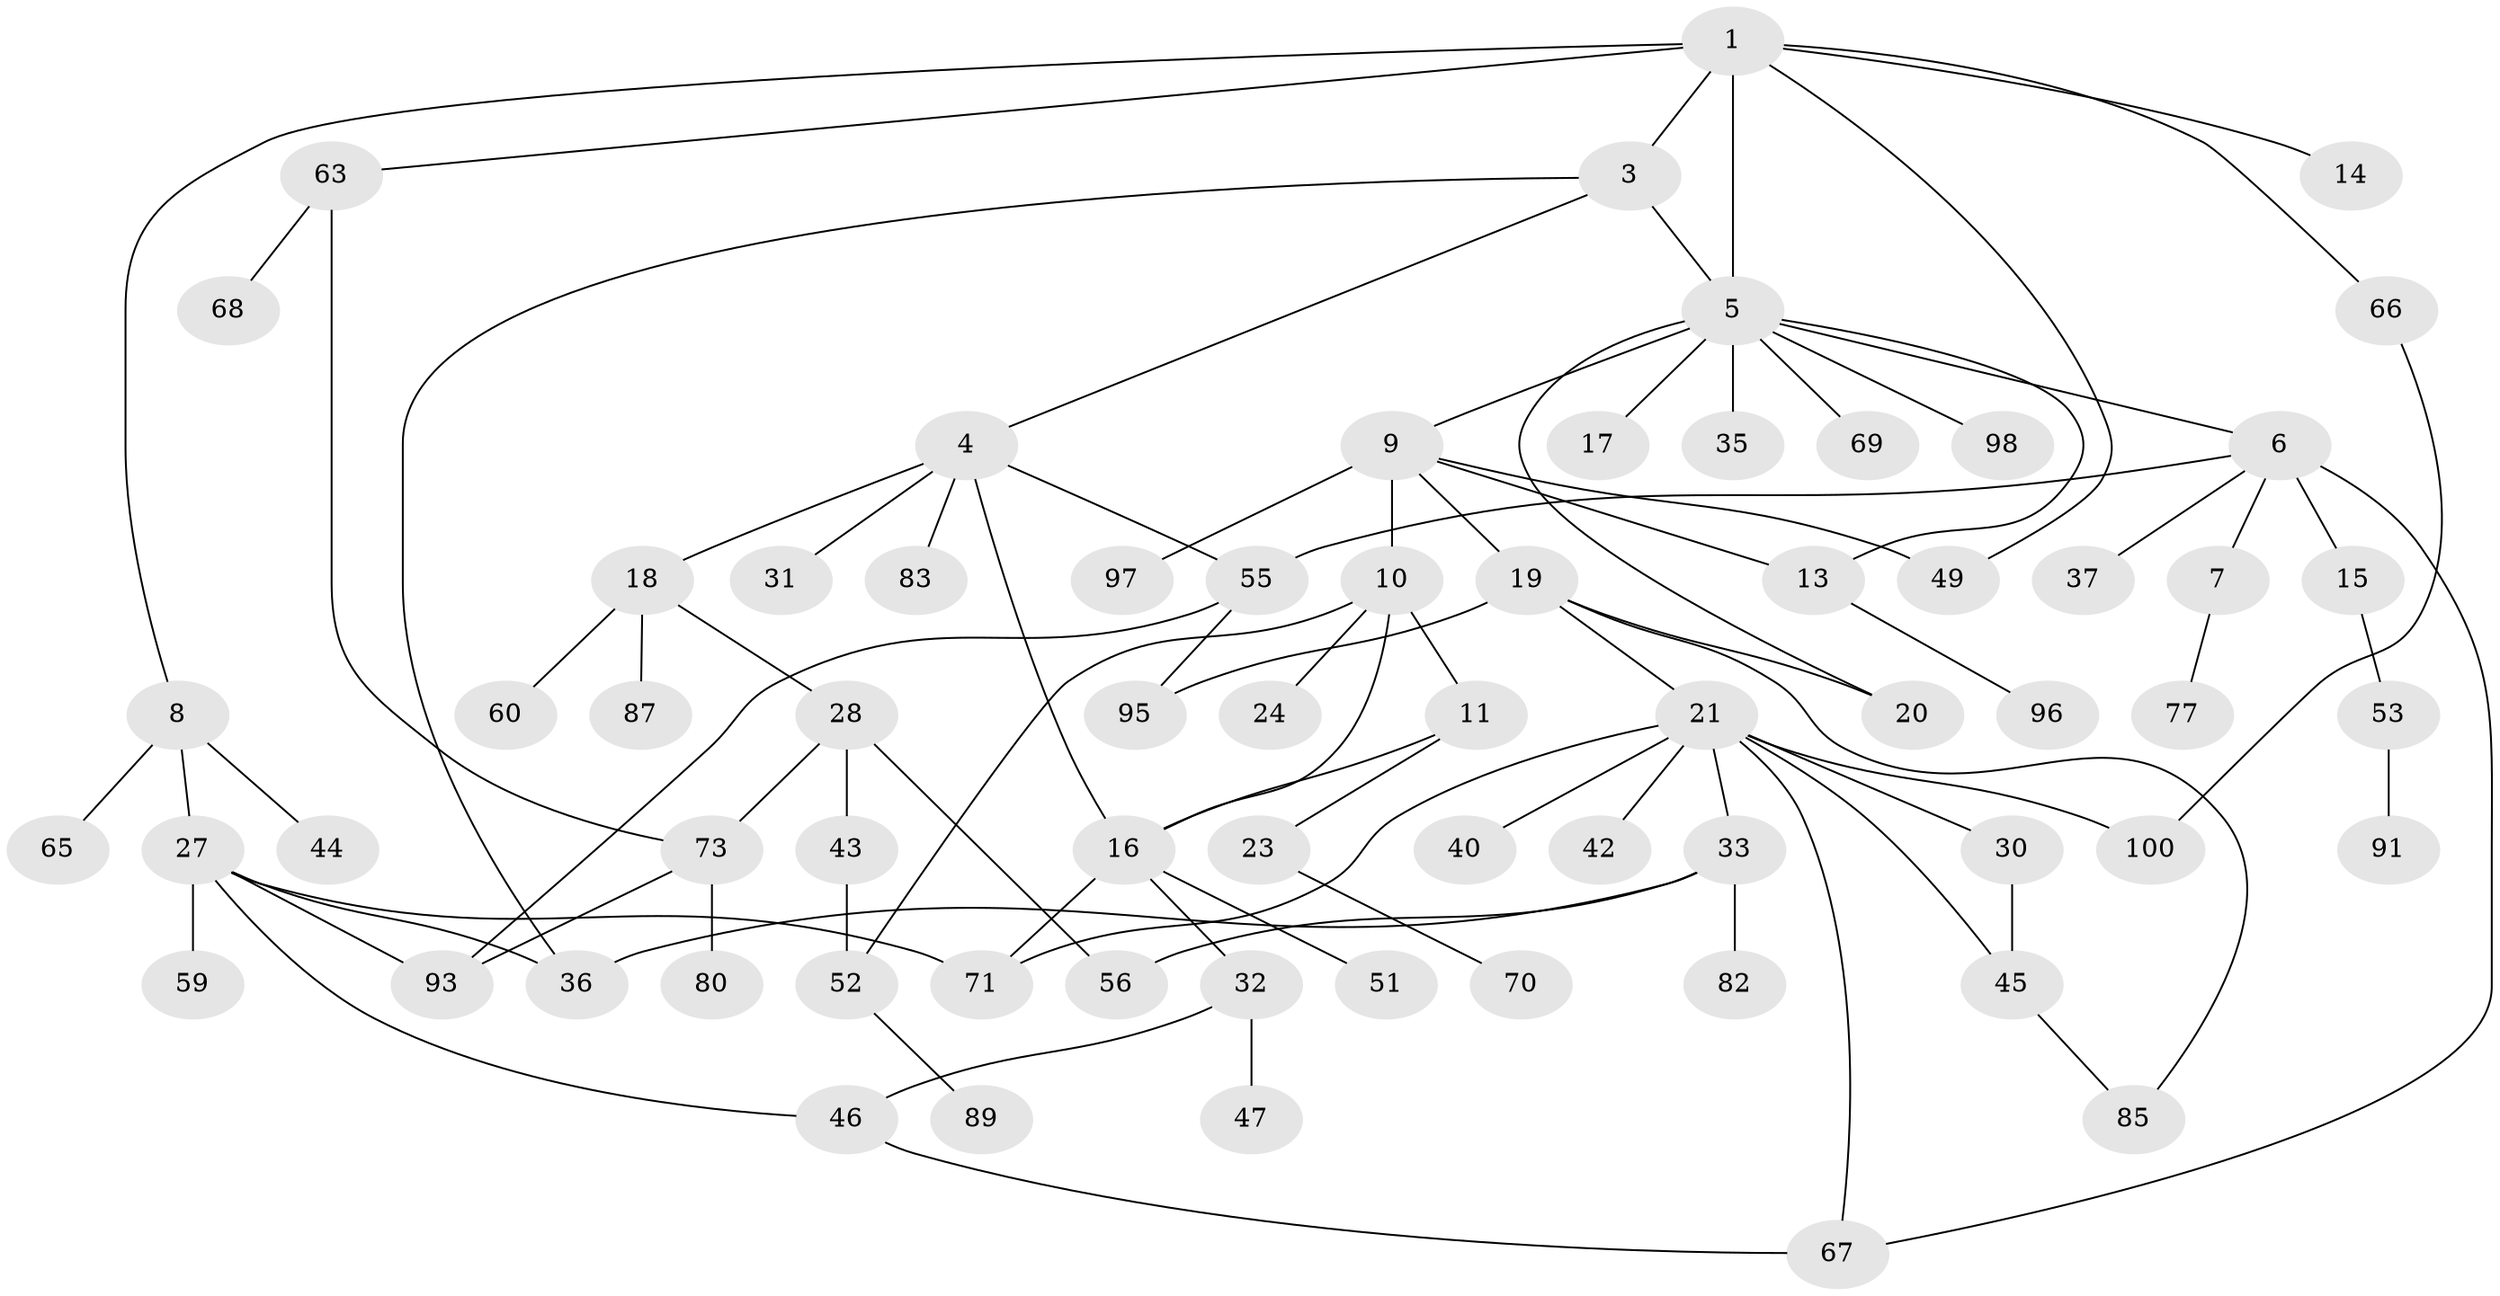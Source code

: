 // original degree distribution, {3: 0.2, 6: 0.05, 4: 0.08, 7: 0.02, 2: 0.29, 5: 0.05, 1: 0.31}
// Generated by graph-tools (version 1.1) at 2025/54/02/21/25 11:54:43]
// undirected, 68 vertices, 90 edges
graph export_dot {
graph [start="1"]
  node [color=gray90,style=filled];
  1 [super="+2"];
  3 [super="+29"];
  4 [super="+41"];
  5 [super="+12"];
  6 [super="+75"];
  7;
  8 [super="+64"];
  9 [super="+48"];
  10;
  11;
  13 [super="+22"];
  14;
  15 [super="+84"];
  16 [super="+38"];
  17;
  18 [super="+25"];
  19 [super="+76"];
  20 [super="+34"];
  21 [super="+26"];
  23;
  24;
  27 [super="+57"];
  28 [super="+50"];
  30 [super="+39"];
  31;
  32;
  33 [super="+90"];
  35;
  36 [super="+58"];
  37;
  40;
  42 [super="+74"];
  43 [super="+54"];
  44;
  45 [super="+61"];
  46 [super="+72"];
  47;
  49;
  51;
  52 [super="+81"];
  53 [super="+62"];
  55 [super="+78"];
  56;
  59;
  60;
  63;
  65;
  66;
  67 [super="+92"];
  68;
  69;
  70 [super="+86"];
  71;
  73 [super="+79"];
  77;
  80;
  82;
  83;
  85 [super="+88"];
  87;
  89;
  91;
  93 [super="+94"];
  95;
  96;
  97 [super="+99"];
  98;
  100;
  1 -- 3;
  1 -- 5;
  1 -- 66;
  1 -- 49;
  1 -- 8;
  1 -- 14;
  1 -- 63;
  3 -- 4;
  3 -- 36;
  3 -- 5;
  4 -- 16;
  4 -- 18;
  4 -- 31;
  4 -- 83;
  4 -- 55;
  5 -- 6;
  5 -- 9;
  5 -- 13;
  5 -- 17;
  5 -- 69;
  5 -- 98;
  5 -- 35;
  5 -- 20;
  6 -- 7;
  6 -- 15;
  6 -- 37;
  6 -- 67;
  6 -- 55;
  7 -- 77;
  8 -- 27;
  8 -- 44;
  8 -- 65;
  9 -- 10;
  9 -- 19;
  9 -- 97;
  9 -- 49;
  9 -- 13;
  10 -- 11;
  10 -- 24;
  10 -- 52;
  10 -- 16;
  11 -- 23;
  11 -- 16;
  13 -- 96;
  15 -- 53;
  16 -- 32;
  16 -- 51;
  16 -- 71;
  18 -- 28;
  18 -- 60;
  18 -- 87;
  19 -- 21;
  19 -- 20;
  19 -- 95;
  19 -- 85;
  21 -- 30;
  21 -- 33;
  21 -- 45;
  21 -- 100;
  21 -- 67 [weight=2];
  21 -- 71;
  21 -- 40;
  21 -- 42;
  23 -- 70;
  27 -- 59;
  27 -- 71;
  27 -- 46;
  27 -- 36;
  27 -- 93;
  28 -- 43 [weight=2];
  28 -- 56;
  28 -- 73;
  30 -- 45;
  32 -- 46;
  32 -- 47;
  33 -- 36;
  33 -- 82;
  33 -- 56;
  43 -- 52;
  45 -- 85;
  46 -- 67;
  52 -- 89;
  53 -- 91;
  55 -- 93;
  55 -- 95;
  63 -- 68;
  63 -- 73;
  66 -- 100;
  73 -- 80;
  73 -- 93 [weight=2];
}
